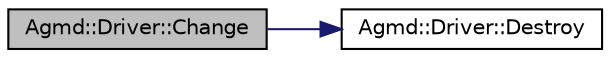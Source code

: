 digraph "Agmd::Driver::Change"
{
  edge [fontname="Helvetica",fontsize="10",labelfontname="Helvetica",labelfontsize="10"];
  node [fontname="Helvetica",fontsize="10",shape=record];
  rankdir="LR";
  Node1 [label="Agmd::Driver::Change",height=0.2,width=0.4,color="black", fillcolor="grey75", style="filled" fontcolor="black"];
  Node1 -> Node2 [color="midnightblue",fontsize="10",style="solid",fontname="Helvetica"];
  Node2 [label="Agmd::Driver::Destroy",height=0.2,width=0.4,color="black", fillcolor="white", style="filled",URL="$class_agmd_1_1_driver.html#a0b25d6cef85fa193a413d193bc26b71a"];
}
